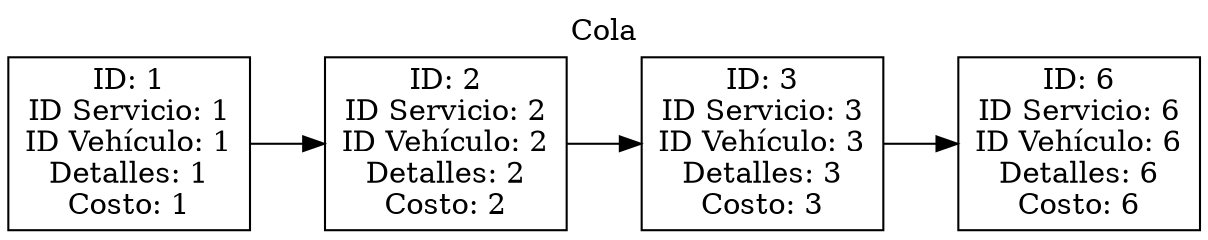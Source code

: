 digraph G {
  rankdir=LR;
  node [shape=record, height=.1];
  label="Cola";
  labelloc="t";
node0 [label="{ID: 1\nID Servicio: 1\nID Vehículo: 1\nDetalles: 1\nCosto: 1}"]
node1 [label="{ID: 2\nID Servicio: 2\nID Vehículo: 2\nDetalles: 2\nCosto: 2}"]
node2 [label="{ID: 3\nID Servicio: 3\nID Vehículo: 3\nDetalles: 3\nCosto: 3}"]
node3 [label="{ID: 6\nID Servicio: 6\nID Vehículo: 6\nDetalles: 6\nCosto: 6}"]
node0 -> node1;
node1 -> node2;
node2 -> node3;
}